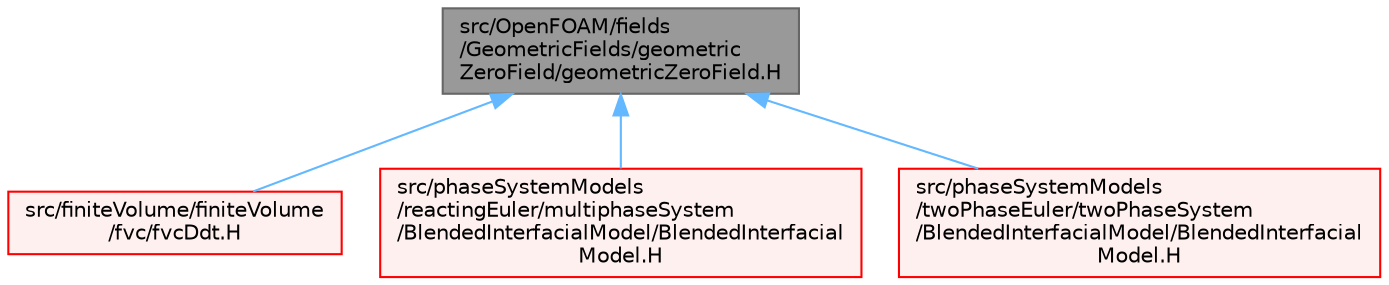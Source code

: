 digraph "src/OpenFOAM/fields/GeometricFields/geometricZeroField/geometricZeroField.H"
{
 // LATEX_PDF_SIZE
  bgcolor="transparent";
  edge [fontname=Helvetica,fontsize=10,labelfontname=Helvetica,labelfontsize=10];
  node [fontname=Helvetica,fontsize=10,shape=box,height=0.2,width=0.4];
  Node1 [id="Node000001",label="src/OpenFOAM/fields\l/GeometricFields/geometric\lZeroField/geometricZeroField.H",height=0.2,width=0.4,color="gray40", fillcolor="grey60", style="filled", fontcolor="black",tooltip=" "];
  Node1 -> Node2 [id="edge1_Node000001_Node000002",dir="back",color="steelblue1",style="solid",tooltip=" "];
  Node2 [id="Node000002",label="src/finiteVolume/finiteVolume\l/fvc/fvcDdt.H",height=0.2,width=0.4,color="red", fillcolor="#FFF0F0", style="filled",URL="$fvcDdt_8H.html",tooltip="Calculate the first temporal derivative."];
  Node1 -> Node197 [id="edge2_Node000001_Node000197",dir="back",color="steelblue1",style="solid",tooltip=" "];
  Node197 [id="Node000197",label="src/phaseSystemModels\l/reactingEuler/multiphaseSystem\l/BlendedInterfacialModel/BlendedInterfacial\lModel.H",height=0.2,width=0.4,color="red", fillcolor="#FFF0F0", style="filled",URL="$reactingEuler_2multiphaseSystem_2BlendedInterfacialModel_2BlendedInterfacialModel_8H.html",tooltip=" "];
  Node1 -> Node199 [id="edge3_Node000001_Node000199",dir="back",color="steelblue1",style="solid",tooltip=" "];
  Node199 [id="Node000199",label="src/phaseSystemModels\l/twoPhaseEuler/twoPhaseSystem\l/BlendedInterfacialModel/BlendedInterfacial\lModel.H",height=0.2,width=0.4,color="red", fillcolor="#FFF0F0", style="filled",URL="$twoPhaseEuler_2twoPhaseSystem_2BlendedInterfacialModel_2BlendedInterfacialModel_8H.html",tooltip=" "];
}
